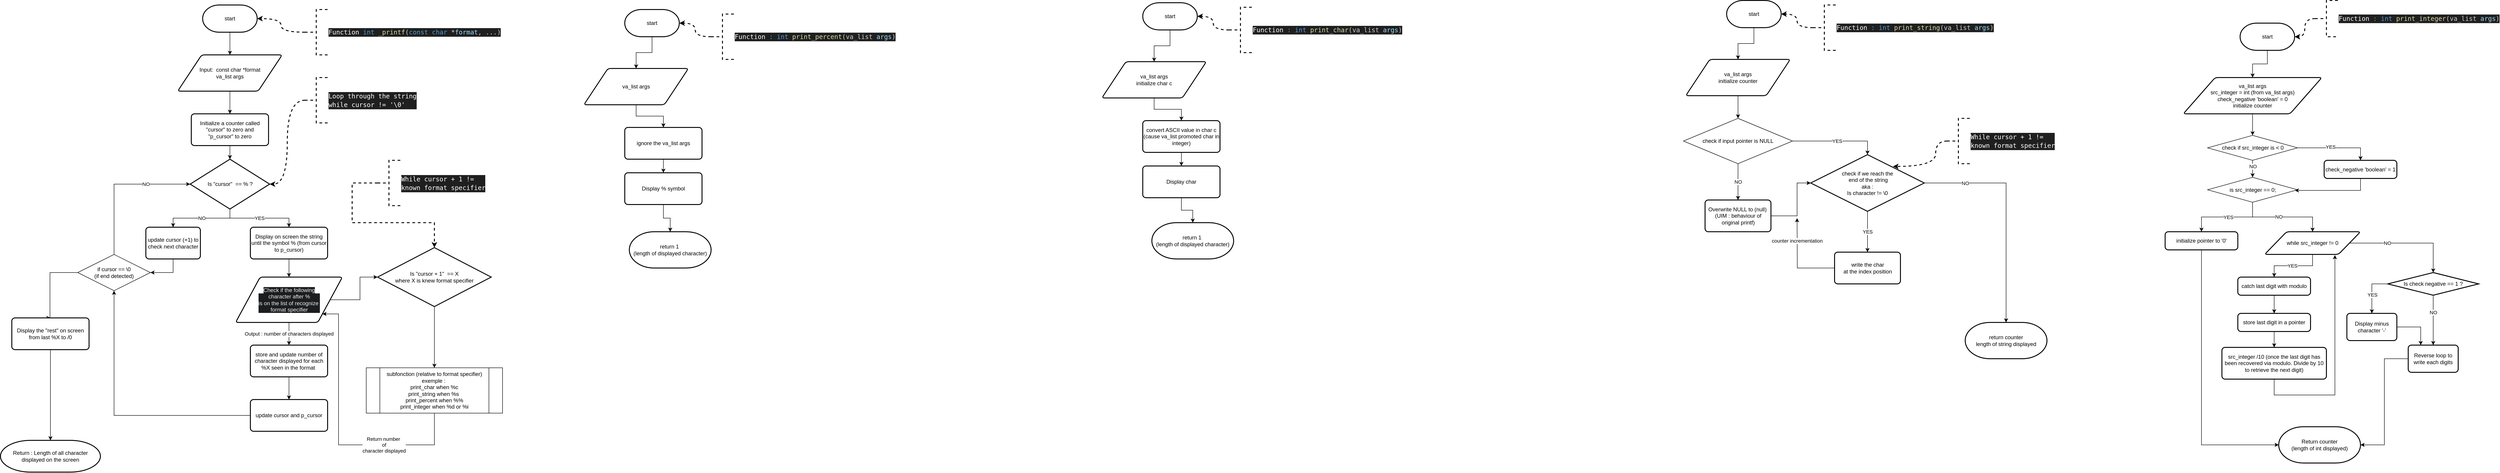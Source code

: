 <mxfile version="24.7.17">
  <diagram id="C5RBs43oDa-KdzZeNtuy" name="Page-1">
    <mxGraphModel dx="6180" dy="3311" grid="1" gridSize="10" guides="1" tooltips="1" connect="1" arrows="1" fold="1" page="1" pageScale="1" pageWidth="1169" pageHeight="1654" math="0" shadow="0">
      <root>
        <mxCell id="WIyWlLk6GJQsqaUBKTNV-0" />
        <mxCell id="WIyWlLk6GJQsqaUBKTNV-1" parent="WIyWlLk6GJQsqaUBKTNV-0" />
        <mxCell id="4beHFupDyRqYmjcQHWh4-4" style="edgeStyle=orthogonalEdgeStyle;rounded=0;orthogonalLoop=1;jettySize=auto;html=1;entryX=0.5;entryY=0;entryDx=0;entryDy=0;" parent="WIyWlLk6GJQsqaUBKTNV-1" source="4beHFupDyRqYmjcQHWh4-0" target="4beHFupDyRqYmjcQHWh4-3" edge="1">
          <mxGeometry relative="1" as="geometry" />
        </mxCell>
        <mxCell id="4beHFupDyRqYmjcQHWh4-0" value="start" style="strokeWidth=2;html=1;shape=mxgraph.flowchart.terminator;whiteSpace=wrap;" parent="WIyWlLk6GJQsqaUBKTNV-1" vertex="1">
          <mxGeometry x="-699" y="60" width="120" height="60" as="geometry" />
        </mxCell>
        <mxCell id="4beHFupDyRqYmjcQHWh4-1" value="&lt;div style=&quot;background-color: rgb(31, 31, 31); font-family: &amp;quot;Droid Sans Mono&amp;quot;, &amp;quot;monospace&amp;quot;, monospace; font-weight: normal; font-size: 14px; line-height: 19px; white-space: pre;&quot;&gt;&lt;div style=&quot;&quot;&gt;&lt;font color=&quot;#ffffff&quot;&gt;Function&lt;/font&gt;&lt;span style=&quot;color: rgb(86, 156, 214);&quot;&gt; int&lt;/span&gt;&lt;span style=&quot;color: rgb(204, 204, 204);&quot;&gt; &lt;/span&gt;&lt;span style=&quot;color: rgb(220, 220, 170);&quot;&gt;_printf&lt;/span&gt;&lt;span style=&quot;color: rgb(204, 204, 204);&quot;&gt;(&lt;/span&gt;&lt;span style=&quot;color: rgb(86, 156, 214);&quot;&gt;const&lt;/span&gt;&lt;span style=&quot;color: rgb(204, 204, 204);&quot;&gt; &lt;/span&gt;&lt;span style=&quot;color: rgb(86, 156, 214);&quot;&gt;char&lt;/span&gt;&lt;span style=&quot;color: rgb(204, 204, 204);&quot;&gt; &lt;/span&gt;&lt;span style=&quot;color: rgb(212, 212, 212);&quot;&gt;*&lt;/span&gt;&lt;span style=&quot;color: rgb(156, 220, 254);&quot;&gt;format&lt;/span&gt;&lt;span style=&quot;color: rgb(204, 204, 204);&quot;&gt;, ...)&lt;/span&gt;&lt;/div&gt;&lt;/div&gt;" style="strokeWidth=2;html=1;shape=mxgraph.flowchart.annotation_2;align=left;labelPosition=right;pointerEvents=1;perimeterSpacing=0;dashed=1;" parent="WIyWlLk6GJQsqaUBKTNV-1" vertex="1">
          <mxGeometry x="-474" y="70" width="50" height="100" as="geometry" />
        </mxCell>
        <mxCell id="4beHFupDyRqYmjcQHWh4-2" style="edgeStyle=orthogonalEdgeStyle;rounded=0;orthogonalLoop=1;jettySize=auto;html=1;entryX=1;entryY=0.5;entryDx=0;entryDy=0;entryPerimeter=0;dashed=1;strokeWidth=2;curved=1;" parent="WIyWlLk6GJQsqaUBKTNV-1" source="4beHFupDyRqYmjcQHWh4-1" target="4beHFupDyRqYmjcQHWh4-0" edge="1">
          <mxGeometry relative="1" as="geometry" />
        </mxCell>
        <mxCell id="4beHFupDyRqYmjcQHWh4-9" style="edgeStyle=orthogonalEdgeStyle;rounded=0;orthogonalLoop=1;jettySize=auto;html=1;" parent="WIyWlLk6GJQsqaUBKTNV-1" source="4beHFupDyRqYmjcQHWh4-3" target="4beHFupDyRqYmjcQHWh4-8" edge="1">
          <mxGeometry relative="1" as="geometry" />
        </mxCell>
        <mxCell id="4beHFupDyRqYmjcQHWh4-3" value="Input:&amp;nbsp; const char *format&lt;div&gt;va_list args&lt;/div&gt;" style="shape=parallelogram;html=1;strokeWidth=2;perimeter=parallelogramPerimeter;whiteSpace=wrap;rounded=1;arcSize=12;size=0.23;" parent="WIyWlLk6GJQsqaUBKTNV-1" vertex="1">
          <mxGeometry x="-754" y="170" width="230" height="80" as="geometry" />
        </mxCell>
        <mxCell id="4beHFupDyRqYmjcQHWh4-8" value="Initialize a counter called &quot;cursor&quot; to zero and&lt;br&gt;&quot;p_cursor&quot; to zero" style="rounded=1;whiteSpace=wrap;html=1;absoluteArcSize=1;arcSize=14;strokeWidth=2;" parent="WIyWlLk6GJQsqaUBKTNV-1" vertex="1">
          <mxGeometry x="-724" y="300" width="170" height="70" as="geometry" />
        </mxCell>
        <mxCell id="4beHFupDyRqYmjcQHWh4-23" value="YES" style="edgeStyle=orthogonalEdgeStyle;rounded=0;orthogonalLoop=1;jettySize=auto;html=1;entryX=0.5;entryY=0;entryDx=0;entryDy=0;" parent="WIyWlLk6GJQsqaUBKTNV-1" source="4beHFupDyRqYmjcQHWh4-10" target="4beHFupDyRqYmjcQHWh4-22" edge="1">
          <mxGeometry relative="1" as="geometry" />
        </mxCell>
        <mxCell id="4beHFupDyRqYmjcQHWh4-46" value="NO" style="edgeStyle=orthogonalEdgeStyle;rounded=0;orthogonalLoop=1;jettySize=auto;html=1;entryX=0.5;entryY=0;entryDx=0;entryDy=0;" parent="WIyWlLk6GJQsqaUBKTNV-1" source="4beHFupDyRqYmjcQHWh4-10" target="4beHFupDyRqYmjcQHWh4-45" edge="1">
          <mxGeometry relative="1" as="geometry" />
        </mxCell>
        <mxCell id="4beHFupDyRqYmjcQHWh4-10" value="Is &quot;cursor&quot;&amp;nbsp; == % ?" style="strokeWidth=2;html=1;shape=mxgraph.flowchart.decision;whiteSpace=wrap;" parent="WIyWlLk6GJQsqaUBKTNV-1" vertex="1">
          <mxGeometry x="-726.5" y="400" width="175" height="110" as="geometry" />
        </mxCell>
        <mxCell id="4beHFupDyRqYmjcQHWh4-11" style="edgeStyle=orthogonalEdgeStyle;rounded=0;orthogonalLoop=1;jettySize=auto;html=1;entryX=0.5;entryY=0;entryDx=0;entryDy=0;entryPerimeter=0;" parent="WIyWlLk6GJQsqaUBKTNV-1" source="4beHFupDyRqYmjcQHWh4-8" target="4beHFupDyRqYmjcQHWh4-10" edge="1">
          <mxGeometry relative="1" as="geometry" />
        </mxCell>
        <mxCell id="4beHFupDyRqYmjcQHWh4-20" style="edgeStyle=orthogonalEdgeStyle;rounded=0;orthogonalLoop=1;jettySize=auto;html=1;entryX=1;entryY=0.5;entryDx=0;entryDy=0;curved=1;dashed=1;strokeWidth=2;entryPerimeter=0;" parent="WIyWlLk6GJQsqaUBKTNV-1" source="4beHFupDyRqYmjcQHWh4-19" target="4beHFupDyRqYmjcQHWh4-10" edge="1">
          <mxGeometry relative="1" as="geometry" />
        </mxCell>
        <mxCell id="4beHFupDyRqYmjcQHWh4-19" value="&lt;div style=&quot;background-color: rgb(31, 31, 31); font-family: &amp;quot;Droid Sans Mono&amp;quot;, &amp;quot;monospace&amp;quot;, monospace; font-weight: normal; font-size: 14px; line-height: 19px; white-space: pre;&quot;&gt;&lt;div style=&quot;&quot;&gt;&lt;font color=&quot;#ffffff&quot;&gt;Loop through the string&lt;/font&gt;&lt;/div&gt;&lt;div style=&quot;&quot;&gt;&lt;font color=&quot;#ffffff&quot;&gt;while cursor != &#39;\0&#39;&lt;/font&gt;&lt;/div&gt;&lt;/div&gt;" style="strokeWidth=2;html=1;shape=mxgraph.flowchart.annotation_2;align=left;labelPosition=right;pointerEvents=1;perimeterSpacing=0;dashed=1;" parent="WIyWlLk6GJQsqaUBKTNV-1" vertex="1">
          <mxGeometry x="-474" y="220" width="50" height="100" as="geometry" />
        </mxCell>
        <mxCell id="4beHFupDyRqYmjcQHWh4-39" style="edgeStyle=orthogonalEdgeStyle;rounded=0;orthogonalLoop=1;jettySize=auto;html=1;entryX=0.5;entryY=0;entryDx=0;entryDy=0;" parent="WIyWlLk6GJQsqaUBKTNV-1" source="4beHFupDyRqYmjcQHWh4-22" target="4beHFupDyRqYmjcQHWh4-41" edge="1">
          <mxGeometry relative="1" as="geometry">
            <mxPoint x="-639.0" y="670" as="targetPoint" />
          </mxGeometry>
        </mxCell>
        <mxCell id="4beHFupDyRqYmjcQHWh4-22" value="Display on screen the string until the symbol % (from cursor to p_cursor)" style="rounded=1;whiteSpace=wrap;html=1;absoluteArcSize=1;arcSize=14;strokeWidth=2;" parent="WIyWlLk6GJQsqaUBKTNV-1" vertex="1">
          <mxGeometry x="-594" y="550" width="170" height="70" as="geometry" />
        </mxCell>
        <mxCell id="4beHFupDyRqYmjcQHWh4-43" style="edgeStyle=orthogonalEdgeStyle;rounded=0;orthogonalLoop=1;jettySize=auto;html=1;entryX=0.5;entryY=0;entryDx=0;entryDy=0;" parent="WIyWlLk6GJQsqaUBKTNV-1" source="4beHFupDyRqYmjcQHWh4-27" target="4beHFupDyRqYmjcQHWh4-29" edge="1">
          <mxGeometry relative="1" as="geometry" />
        </mxCell>
        <mxCell id="4beHFupDyRqYmjcQHWh4-27" value="store and update number of character displayed for each %X seen in the format&amp;nbsp;" style="rounded=1;whiteSpace=wrap;html=1;absoluteArcSize=1;arcSize=14;strokeWidth=2;" parent="WIyWlLk6GJQsqaUBKTNV-1" vertex="1">
          <mxGeometry x="-594" y="810" width="170" height="70" as="geometry" />
        </mxCell>
        <mxCell id="4beHFupDyRqYmjcQHWh4-48" style="edgeStyle=orthogonalEdgeStyle;rounded=0;orthogonalLoop=1;jettySize=auto;html=1;entryX=0.5;entryY=1;entryDx=0;entryDy=0;" parent="WIyWlLk6GJQsqaUBKTNV-1" source="4beHFupDyRqYmjcQHWh4-29" target="TYue2YpBWtfGksuMz8jK-10" edge="1">
          <mxGeometry relative="1" as="geometry">
            <mxPoint x="-854" y="650" as="targetPoint" />
          </mxGeometry>
        </mxCell>
        <mxCell id="4beHFupDyRqYmjcQHWh4-29" value="update cursor and p_cursor" style="rounded=1;whiteSpace=wrap;html=1;absoluteArcSize=1;arcSize=14;strokeWidth=2;" parent="WIyWlLk6GJQsqaUBKTNV-1" vertex="1">
          <mxGeometry x="-594" y="930" width="170" height="70" as="geometry" />
        </mxCell>
        <mxCell id="4beHFupDyRqYmjcQHWh4-42" value="Output : number of characters displayed" style="edgeStyle=orthogonalEdgeStyle;rounded=0;orthogonalLoop=1;jettySize=auto;html=1;entryX=0.5;entryY=0;entryDx=0;entryDy=0;" parent="WIyWlLk6GJQsqaUBKTNV-1" source="4beHFupDyRqYmjcQHWh4-41" target="4beHFupDyRqYmjcQHWh4-27" edge="1">
          <mxGeometry relative="1" as="geometry" />
        </mxCell>
        <mxCell id="4beHFupDyRqYmjcQHWh4-49" style="edgeStyle=orthogonalEdgeStyle;rounded=0;orthogonalLoop=1;jettySize=auto;html=1;entryX=0;entryY=0.5;entryDx=0;entryDy=0;entryPerimeter=0;" parent="WIyWlLk6GJQsqaUBKTNV-1" source="4beHFupDyRqYmjcQHWh4-41" target="TYue2YpBWtfGksuMz8jK-1" edge="1">
          <mxGeometry relative="1" as="geometry">
            <mxPoint x="-204" y="750" as="targetPoint" />
          </mxGeometry>
        </mxCell>
        <mxCell id="4beHFupDyRqYmjcQHWh4-41" value="&lt;span style=&quot;forced-color-adjust: none; border-color: rgb(0, 0, 0); color: rgb(240, 240, 240); font-family: Helvetica; font-size: 12px; font-style: normal; font-variant-ligatures: normal; font-variant-caps: normal; font-weight: 400; letter-spacing: normal; orphans: 2; text-align: center; text-indent: 0px; text-transform: none; widows: 2; word-spacing: 0px; -webkit-text-stroke-width: 0px; white-space: normal; text-decoration-thickness: initial; text-decoration-style: initial; text-decoration-color: initial; background-color: rgb(27, 29, 30); float: none; display: inline !important;&quot;&gt;Check if the following&lt;/span&gt;&lt;div style=&quot;forced-color-adjust: none; border-color: rgb(0, 0, 0); color: rgb(240, 240, 240); font-family: Helvetica; font-size: 12px; font-style: normal; font-variant-ligatures: normal; font-variant-caps: normal; font-weight: 400; letter-spacing: normal; orphans: 2; text-align: center; text-indent: 0px; text-transform: none; widows: 2; word-spacing: 0px; -webkit-text-stroke-width: 0px; white-space: normal; text-decoration-thickness: initial; text-decoration-style: initial; text-decoration-color: initial; background-color: rgb(27, 29, 30);&quot;&gt;&amp;nbsp;character after %&amp;nbsp;&lt;/div&gt;&lt;div style=&quot;forced-color-adjust: none; border-color: rgb(0, 0, 0); color: rgb(240, 240, 240); font-family: Helvetica; font-size: 12px; font-style: normal; font-variant-ligatures: normal; font-variant-caps: normal; font-weight: 400; letter-spacing: normal; orphans: 2; text-align: center; text-indent: 0px; text-transform: none; widows: 2; word-spacing: 0px; -webkit-text-stroke-width: 0px; white-space: normal; text-decoration-thickness: initial; text-decoration-style: initial; text-decoration-color: initial; background-color: rgb(27, 29, 30);&quot;&gt;is on the list of recognize&amp;nbsp;&lt;/div&gt;&lt;div style=&quot;forced-color-adjust: none; border-color: rgb(0, 0, 0); color: rgb(240, 240, 240); font-family: Helvetica; font-size: 12px; font-style: normal; font-variant-ligatures: normal; font-variant-caps: normal; font-weight: 400; letter-spacing: normal; orphans: 2; text-align: center; text-indent: 0px; text-transform: none; widows: 2; word-spacing: 0px; -webkit-text-stroke-width: 0px; white-space: normal; text-decoration-thickness: initial; text-decoration-style: initial; text-decoration-color: initial; background-color: rgb(27, 29, 30);&quot;&gt;format specifier&lt;/div&gt;" style="shape=parallelogram;html=1;strokeWidth=2;perimeter=parallelogramPerimeter;whiteSpace=wrap;rounded=1;arcSize=12;size=0.23;" parent="WIyWlLk6GJQsqaUBKTNV-1" vertex="1">
          <mxGeometry x="-626.5" y="660" width="235" height="100" as="geometry" />
        </mxCell>
        <mxCell id="TYue2YpBWtfGksuMz8jK-11" style="edgeStyle=orthogonalEdgeStyle;rounded=0;orthogonalLoop=1;jettySize=auto;html=1;exitX=0.5;exitY=1;exitDx=0;exitDy=0;entryX=1;entryY=0.5;entryDx=0;entryDy=0;" parent="WIyWlLk6GJQsqaUBKTNV-1" source="4beHFupDyRqYmjcQHWh4-45" target="TYue2YpBWtfGksuMz8jK-10" edge="1">
          <mxGeometry relative="1" as="geometry" />
        </mxCell>
        <mxCell id="4beHFupDyRqYmjcQHWh4-45" value="update cursor (+1) to check next character" style="rounded=1;whiteSpace=wrap;html=1;absoluteArcSize=1;arcSize=14;strokeWidth=2;" parent="WIyWlLk6GJQsqaUBKTNV-1" vertex="1">
          <mxGeometry x="-824" y="550" width="120" height="70" as="geometry" />
        </mxCell>
        <mxCell id="TYue2YpBWtfGksuMz8jK-8" value="Return number&amp;nbsp;&lt;div&gt;of&lt;/div&gt;&lt;div&gt;character displayed&lt;/div&gt;" style="edgeStyle=orthogonalEdgeStyle;rounded=0;orthogonalLoop=1;jettySize=auto;html=1;entryX=1;entryY=1;entryDx=0;entryDy=0;exitX=0.5;exitY=1;exitDx=0;exitDy=0;" parent="WIyWlLk6GJQsqaUBKTNV-1" source="TYue2YpBWtfGksuMz8jK-5" target="4beHFupDyRqYmjcQHWh4-41" edge="1">
          <mxGeometry x="-0.402" relative="1" as="geometry">
            <mxPoint x="-144" y="880" as="targetPoint" />
            <Array as="points">
              <mxPoint x="-189" y="1030" />
              <mxPoint x="-400" y="1030" />
              <mxPoint x="-400" y="741" />
            </Array>
            <mxPoint as="offset" />
          </mxGeometry>
        </mxCell>
        <mxCell id="0eniblEVphGsaCDRNWP4-44" style="edgeStyle=orthogonalEdgeStyle;rounded=0;orthogonalLoop=1;jettySize=auto;html=1;entryX=0.5;entryY=0;entryDx=0;entryDy=0;" parent="WIyWlLk6GJQsqaUBKTNV-1" source="TYue2YpBWtfGksuMz8jK-1" target="TYue2YpBWtfGksuMz8jK-5" edge="1">
          <mxGeometry relative="1" as="geometry" />
        </mxCell>
        <mxCell id="TYue2YpBWtfGksuMz8jK-1" value="Is &quot;cursor + 1&quot;&amp;nbsp; == X&lt;div&gt;where X is knew format specifier&lt;/div&gt;" style="strokeWidth=2;html=1;shape=mxgraph.flowchart.decision;whiteSpace=wrap;" parent="WIyWlLk6GJQsqaUBKTNV-1" vertex="1">
          <mxGeometry x="-314" y="595" width="250" height="130" as="geometry" />
        </mxCell>
        <mxCell id="TYue2YpBWtfGksuMz8jK-2" value="&lt;div style=&quot;background-color: rgb(31, 31, 31); font-family: &amp;quot;Droid Sans Mono&amp;quot;, &amp;quot;monospace&amp;quot;, monospace; font-weight: normal; font-size: 14px; line-height: 19px; white-space: pre;&quot;&gt;&lt;div style=&quot;&quot;&gt;&lt;font color=&quot;#ffffff&quot;&gt;While cursor + 1 !=&lt;/font&gt;&lt;/div&gt;&lt;div style=&quot;&quot;&gt;&lt;font color=&quot;#ffffff&quot;&gt;known format specifier&lt;/font&gt;&lt;/div&gt;&lt;/div&gt;" style="strokeWidth=2;html=1;shape=mxgraph.flowchart.annotation_2;align=left;labelPosition=right;pointerEvents=1;perimeterSpacing=0;dashed=1;" parent="WIyWlLk6GJQsqaUBKTNV-1" vertex="1">
          <mxGeometry x="-314" y="402.5" width="50" height="100" as="geometry" />
        </mxCell>
        <mxCell id="TYue2YpBWtfGksuMz8jK-4" style="edgeStyle=orthogonalEdgeStyle;rounded=0;orthogonalLoop=1;jettySize=auto;html=1;entryX=0.5;entryY=0;entryDx=0;entryDy=0;entryPerimeter=0;dashed=1;strokeWidth=2;" parent="WIyWlLk6GJQsqaUBKTNV-1" source="TYue2YpBWtfGksuMz8jK-2" target="TYue2YpBWtfGksuMz8jK-1" edge="1">
          <mxGeometry relative="1" as="geometry">
            <Array as="points">
              <mxPoint x="-370" y="453" />
              <mxPoint x="-370" y="540" />
              <mxPoint x="-189" y="540" />
            </Array>
          </mxGeometry>
        </mxCell>
        <mxCell id="TYue2YpBWtfGksuMz8jK-5" value="subfonction (relative to format specifier) exemple :&amp;nbsp;&lt;br&gt;print_char when %c&lt;div&gt;print_string when %s&amp;nbsp;&lt;/div&gt;&lt;div&gt;print_percent when %%&lt;/div&gt;&lt;div&gt;print_integer when %d or %i&lt;/div&gt;" style="shape=process;whiteSpace=wrap;html=1;backgroundOutline=1;" parent="WIyWlLk6GJQsqaUBKTNV-1" vertex="1">
          <mxGeometry x="-339" y="860" width="300" height="100" as="geometry" />
        </mxCell>
        <mxCell id="0eniblEVphGsaCDRNWP4-43" style="edgeStyle=orthogonalEdgeStyle;rounded=0;orthogonalLoop=1;jettySize=auto;html=1;entryX=0.5;entryY=0;entryDx=0;entryDy=0;" parent="WIyWlLk6GJQsqaUBKTNV-1" source="TYue2YpBWtfGksuMz8jK-10" target="TYue2YpBWtfGksuMz8jK-14" edge="1">
          <mxGeometry relative="1" as="geometry">
            <mxPoint x="-1050" y="710" as="targetPoint" />
            <Array as="points">
              <mxPoint x="-1035" y="650" />
            </Array>
          </mxGeometry>
        </mxCell>
        <mxCell id="TYue2YpBWtfGksuMz8jK-10" value="if cursor == \0&lt;div&gt;(if end detected)&lt;/div&gt;" style="rhombus;whiteSpace=wrap;html=1;" parent="WIyWlLk6GJQsqaUBKTNV-1" vertex="1">
          <mxGeometry x="-974" y="610" width="160" height="80" as="geometry" />
        </mxCell>
        <mxCell id="TYue2YpBWtfGksuMz8jK-12" value="NO" style="edgeStyle=orthogonalEdgeStyle;rounded=0;orthogonalLoop=1;jettySize=auto;html=1;entryX=0;entryY=0.5;entryDx=0;entryDy=0;entryPerimeter=0;" parent="WIyWlLk6GJQsqaUBKTNV-1" source="TYue2YpBWtfGksuMz8jK-10" target="4beHFupDyRqYmjcQHWh4-10" edge="1">
          <mxGeometry x="0.395" relative="1" as="geometry">
            <Array as="points">
              <mxPoint x="-894" y="455" />
            </Array>
            <mxPoint as="offset" />
          </mxGeometry>
        </mxCell>
        <mxCell id="TYue2YpBWtfGksuMz8jK-15" style="edgeStyle=orthogonalEdgeStyle;rounded=0;orthogonalLoop=1;jettySize=auto;html=1;entryX=0.5;entryY=0;entryDx=0;entryDy=0;entryPerimeter=0;" parent="WIyWlLk6GJQsqaUBKTNV-1" source="TYue2YpBWtfGksuMz8jK-14" target="TYue2YpBWtfGksuMz8jK-16" edge="1">
          <mxGeometry relative="1" as="geometry">
            <mxPoint x="-1059" y="960" as="targetPoint" />
          </mxGeometry>
        </mxCell>
        <mxCell id="TYue2YpBWtfGksuMz8jK-14" value="Display the &quot;rest&quot; on screen from last %X to /0" style="rounded=1;whiteSpace=wrap;html=1;absoluteArcSize=1;arcSize=14;strokeWidth=2;" parent="WIyWlLk6GJQsqaUBKTNV-1" vertex="1">
          <mxGeometry x="-1119" y="750" width="170" height="70" as="geometry" />
        </mxCell>
        <mxCell id="TYue2YpBWtfGksuMz8jK-16" value="Return : Length of all character displayed on the screen" style="strokeWidth=2;html=1;shape=mxgraph.flowchart.terminator;whiteSpace=wrap;" parent="WIyWlLk6GJQsqaUBKTNV-1" vertex="1">
          <mxGeometry x="-1144" y="1020" width="220" height="70" as="geometry" />
        </mxCell>
        <mxCell id="TYue2YpBWtfGksuMz8jK-21" style="edgeStyle=orthogonalEdgeStyle;rounded=0;orthogonalLoop=1;jettySize=auto;html=1;entryX=0.5;entryY=0;entryDx=0;entryDy=0;" parent="WIyWlLk6GJQsqaUBKTNV-1" source="TYue2YpBWtfGksuMz8jK-22" target="TYue2YpBWtfGksuMz8jK-25" edge="1">
          <mxGeometry relative="1" as="geometry">
            <mxPoint x="255" y="190" as="targetPoint" />
          </mxGeometry>
        </mxCell>
        <mxCell id="TYue2YpBWtfGksuMz8jK-22" value="start" style="strokeWidth=2;html=1;shape=mxgraph.flowchart.terminator;whiteSpace=wrap;" parent="WIyWlLk6GJQsqaUBKTNV-1" vertex="1">
          <mxGeometry x="230" y="70" width="120" height="60" as="geometry" />
        </mxCell>
        <mxCell id="TYue2YpBWtfGksuMz8jK-23" value="&lt;div style=&quot;background-color: rgb(31, 31, 31); font-family: &amp;quot;Droid Sans Mono&amp;quot;, &amp;quot;monospace&amp;quot;, monospace; font-weight: normal; font-size: 14px; line-height: 19px; white-space: pre;&quot;&gt;&lt;div style=&quot;&quot;&gt;&lt;div style=&quot;line-height: 19px;&quot;&gt;&lt;font color=&quot;#ffffff&quot;&gt;Function&lt;/font&gt;&lt;span style=&quot;color: rgb(86, 156, 214);&quot;&gt; : int&lt;/span&gt;&lt;font color=&quot;#cccccc&quot;&gt; &lt;/font&gt;&lt;span style=&quot;color: rgb(220, 220, 170);&quot;&gt;print_percent&lt;/span&gt;&lt;font color=&quot;#cccccc&quot;&gt;(va_list &lt;/font&gt;&lt;span style=&quot;color: rgb(156, 220, 254);&quot;&gt;args&lt;/span&gt;&lt;font color=&quot;#cccccc&quot;&gt;)&lt;/font&gt;&lt;/div&gt;&lt;/div&gt;&lt;/div&gt;" style="strokeWidth=2;html=1;shape=mxgraph.flowchart.annotation_2;align=left;labelPosition=right;pointerEvents=1;perimeterSpacing=0;dashed=1;" parent="WIyWlLk6GJQsqaUBKTNV-1" vertex="1">
          <mxGeometry x="420" y="80" width="50" height="100" as="geometry" />
        </mxCell>
        <mxCell id="TYue2YpBWtfGksuMz8jK-24" style="edgeStyle=orthogonalEdgeStyle;rounded=0;orthogonalLoop=1;jettySize=auto;html=1;entryX=1;entryY=0.5;entryDx=0;entryDy=0;entryPerimeter=0;dashed=1;strokeWidth=2;curved=1;" parent="WIyWlLk6GJQsqaUBKTNV-1" source="TYue2YpBWtfGksuMz8jK-23" target="TYue2YpBWtfGksuMz8jK-22" edge="1">
          <mxGeometry relative="1" as="geometry" />
        </mxCell>
        <mxCell id="TYue2YpBWtfGksuMz8jK-27" style="edgeStyle=orthogonalEdgeStyle;rounded=0;orthogonalLoop=1;jettySize=auto;html=1;entryX=0.5;entryY=0;entryDx=0;entryDy=0;" parent="WIyWlLk6GJQsqaUBKTNV-1" source="TYue2YpBWtfGksuMz8jK-25" target="TYue2YpBWtfGksuMz8jK-26" edge="1">
          <mxGeometry relative="1" as="geometry" />
        </mxCell>
        <mxCell id="TYue2YpBWtfGksuMz8jK-25" value="va_list args" style="shape=parallelogram;html=1;strokeWidth=2;perimeter=parallelogramPerimeter;whiteSpace=wrap;rounded=1;arcSize=12;size=0.23;" parent="WIyWlLk6GJQsqaUBKTNV-1" vertex="1">
          <mxGeometry x="140" y="200" width="230" height="80" as="geometry" />
        </mxCell>
        <mxCell id="TYue2YpBWtfGksuMz8jK-29" style="edgeStyle=orthogonalEdgeStyle;rounded=0;orthogonalLoop=1;jettySize=auto;html=1;entryX=0.5;entryY=0;entryDx=0;entryDy=0;" parent="WIyWlLk6GJQsqaUBKTNV-1" source="TYue2YpBWtfGksuMz8jK-26" target="TYue2YpBWtfGksuMz8jK-28" edge="1">
          <mxGeometry relative="1" as="geometry" />
        </mxCell>
        <mxCell id="TYue2YpBWtfGksuMz8jK-26" value="ignore the va_list args" style="rounded=1;whiteSpace=wrap;html=1;absoluteArcSize=1;arcSize=14;strokeWidth=2;" parent="WIyWlLk6GJQsqaUBKTNV-1" vertex="1">
          <mxGeometry x="230" y="330" width="170" height="70" as="geometry" />
        </mxCell>
        <mxCell id="TYue2YpBWtfGksuMz8jK-28" value="Display % symbol" style="rounded=1;whiteSpace=wrap;html=1;absoluteArcSize=1;arcSize=14;strokeWidth=2;" parent="WIyWlLk6GJQsqaUBKTNV-1" vertex="1">
          <mxGeometry x="230" y="430" width="170" height="70" as="geometry" />
        </mxCell>
        <mxCell id="TYue2YpBWtfGksuMz8jK-30" style="edgeStyle=orthogonalEdgeStyle;rounded=0;orthogonalLoop=1;jettySize=auto;html=1;entryX=0.5;entryY=0;entryDx=0;entryDy=0;" parent="WIyWlLk6GJQsqaUBKTNV-1" source="TYue2YpBWtfGksuMz8jK-31" target="TYue2YpBWtfGksuMz8jK-35" edge="1">
          <mxGeometry relative="1" as="geometry">
            <mxPoint x="1395" y="175" as="targetPoint" />
          </mxGeometry>
        </mxCell>
        <mxCell id="TYue2YpBWtfGksuMz8jK-31" value="start" style="strokeWidth=2;html=1;shape=mxgraph.flowchart.terminator;whiteSpace=wrap;" parent="WIyWlLk6GJQsqaUBKTNV-1" vertex="1">
          <mxGeometry x="1370" y="55" width="120" height="60" as="geometry" />
        </mxCell>
        <mxCell id="TYue2YpBWtfGksuMz8jK-32" value="&lt;div style=&quot;background-color: rgb(31, 31, 31); font-family: &amp;quot;Droid Sans Mono&amp;quot;, &amp;quot;monospace&amp;quot;, monospace; font-weight: normal; font-size: 14px; line-height: 19px; white-space: pre;&quot;&gt;&lt;div style=&quot;&quot;&gt;&lt;div style=&quot;line-height: 19px;&quot;&gt;&lt;font color=&quot;#ffffff&quot;&gt;Function&lt;/font&gt;&lt;span style=&quot;color: rgb(86, 156, 214);&quot;&gt; : &lt;/span&gt;&lt;span style=&quot;color: rgb(86, 156, 214);&quot;&gt;int&lt;/span&gt;&lt;span style=&quot;color: rgb(204, 204, 204);&quot;&gt; &lt;/span&gt;&lt;span style=&quot;color: rgb(220, 220, 170);&quot;&gt;print_char&lt;/span&gt;&lt;span style=&quot;color: rgb(204, 204, 204);&quot;&gt;(va_list &lt;/span&gt;&lt;span style=&quot;color: rgb(156, 220, 254);&quot;&gt;args&lt;/span&gt;&lt;span style=&quot;color: rgb(204, 204, 204);&quot;&gt;)&lt;/span&gt;&lt;/div&gt;&lt;/div&gt;&lt;/div&gt;" style="strokeWidth=2;html=1;shape=mxgraph.flowchart.annotation_2;align=left;labelPosition=right;pointerEvents=1;perimeterSpacing=0;dashed=1;" parent="WIyWlLk6GJQsqaUBKTNV-1" vertex="1">
          <mxGeometry x="1560" y="65" width="50" height="100" as="geometry" />
        </mxCell>
        <mxCell id="TYue2YpBWtfGksuMz8jK-33" style="edgeStyle=orthogonalEdgeStyle;rounded=0;orthogonalLoop=1;jettySize=auto;html=1;entryX=1;entryY=0.5;entryDx=0;entryDy=0;entryPerimeter=0;dashed=1;strokeWidth=2;curved=1;" parent="WIyWlLk6GJQsqaUBKTNV-1" source="TYue2YpBWtfGksuMz8jK-32" target="TYue2YpBWtfGksuMz8jK-31" edge="1">
          <mxGeometry relative="1" as="geometry" />
        </mxCell>
        <mxCell id="TYue2YpBWtfGksuMz8jK-34" style="edgeStyle=orthogonalEdgeStyle;rounded=0;orthogonalLoop=1;jettySize=auto;html=1;entryX=0.5;entryY=0;entryDx=0;entryDy=0;" parent="WIyWlLk6GJQsqaUBKTNV-1" source="TYue2YpBWtfGksuMz8jK-35" target="TYue2YpBWtfGksuMz8jK-37" edge="1">
          <mxGeometry relative="1" as="geometry" />
        </mxCell>
        <mxCell id="TYue2YpBWtfGksuMz8jK-35" value="va_list args&lt;br&gt;initialize char c" style="shape=parallelogram;html=1;strokeWidth=2;perimeter=parallelogramPerimeter;whiteSpace=wrap;rounded=1;arcSize=12;size=0.23;" parent="WIyWlLk6GJQsqaUBKTNV-1" vertex="1">
          <mxGeometry x="1280" y="185" width="230" height="80" as="geometry" />
        </mxCell>
        <mxCell id="TYue2YpBWtfGksuMz8jK-36" style="edgeStyle=orthogonalEdgeStyle;rounded=0;orthogonalLoop=1;jettySize=auto;html=1;entryX=0.5;entryY=0;entryDx=0;entryDy=0;" parent="WIyWlLk6GJQsqaUBKTNV-1" source="TYue2YpBWtfGksuMz8jK-37" target="TYue2YpBWtfGksuMz8jK-38" edge="1">
          <mxGeometry relative="1" as="geometry" />
        </mxCell>
        <mxCell id="TYue2YpBWtfGksuMz8jK-37" value="convert ASCII value in char c (cause va_list promoted char in integer)" style="rounded=1;whiteSpace=wrap;html=1;absoluteArcSize=1;arcSize=14;strokeWidth=2;" parent="WIyWlLk6GJQsqaUBKTNV-1" vertex="1">
          <mxGeometry x="1370" y="315" width="170" height="70" as="geometry" />
        </mxCell>
        <mxCell id="TYue2YpBWtfGksuMz8jK-38" value="Display char" style="rounded=1;whiteSpace=wrap;html=1;absoluteArcSize=1;arcSize=14;strokeWidth=2;" parent="WIyWlLk6GJQsqaUBKTNV-1" vertex="1">
          <mxGeometry x="1370" y="415" width="170" height="70" as="geometry" />
        </mxCell>
        <mxCell id="TYue2YpBWtfGksuMz8jK-39" value="return 1&amp;nbsp;&lt;div&gt;(length of displayed character)&lt;/div&gt;" style="strokeWidth=2;html=1;shape=mxgraph.flowchart.terminator;whiteSpace=wrap;" parent="WIyWlLk6GJQsqaUBKTNV-1" vertex="1">
          <mxGeometry x="240" y="560" width="180" height="80" as="geometry" />
        </mxCell>
        <mxCell id="TYue2YpBWtfGksuMz8jK-40" style="edgeStyle=orthogonalEdgeStyle;rounded=0;orthogonalLoop=1;jettySize=auto;html=1;entryX=0.5;entryY=0;entryDx=0;entryDy=0;entryPerimeter=0;" parent="WIyWlLk6GJQsqaUBKTNV-1" source="TYue2YpBWtfGksuMz8jK-28" target="TYue2YpBWtfGksuMz8jK-39" edge="1">
          <mxGeometry relative="1" as="geometry" />
        </mxCell>
        <mxCell id="TYue2YpBWtfGksuMz8jK-41" value="return 1&amp;nbsp;&lt;div&gt;(length of displayed character)&lt;/div&gt;" style="strokeWidth=2;html=1;shape=mxgraph.flowchart.terminator;whiteSpace=wrap;" parent="WIyWlLk6GJQsqaUBKTNV-1" vertex="1">
          <mxGeometry x="1390" y="540" width="180" height="80" as="geometry" />
        </mxCell>
        <mxCell id="TYue2YpBWtfGksuMz8jK-42" style="edgeStyle=orthogonalEdgeStyle;rounded=0;orthogonalLoop=1;jettySize=auto;html=1;entryX=0.5;entryY=0;entryDx=0;entryDy=0;entryPerimeter=0;" parent="WIyWlLk6GJQsqaUBKTNV-1" source="TYue2YpBWtfGksuMz8jK-38" target="TYue2YpBWtfGksuMz8jK-41" edge="1">
          <mxGeometry relative="1" as="geometry" />
        </mxCell>
        <mxCell id="TYue2YpBWtfGksuMz8jK-43" style="edgeStyle=orthogonalEdgeStyle;rounded=0;orthogonalLoop=1;jettySize=auto;html=1;entryX=0.5;entryY=0;entryDx=0;entryDy=0;" parent="WIyWlLk6GJQsqaUBKTNV-1" source="TYue2YpBWtfGksuMz8jK-44" target="TYue2YpBWtfGksuMz8jK-48" edge="1">
          <mxGeometry relative="1" as="geometry">
            <mxPoint x="2680" y="170" as="targetPoint" />
          </mxGeometry>
        </mxCell>
        <mxCell id="TYue2YpBWtfGksuMz8jK-44" value="start" style="strokeWidth=2;html=1;shape=mxgraph.flowchart.terminator;whiteSpace=wrap;" parent="WIyWlLk6GJQsqaUBKTNV-1" vertex="1">
          <mxGeometry x="2655" y="50" width="120" height="60" as="geometry" />
        </mxCell>
        <mxCell id="TYue2YpBWtfGksuMz8jK-45" value="&lt;div style=&quot;background-color: rgb(31, 31, 31); font-family: &amp;quot;Droid Sans Mono&amp;quot;, &amp;quot;monospace&amp;quot;, monospace; font-weight: normal; font-size: 14px; line-height: 19px; white-space: pre;&quot;&gt;&lt;div style=&quot;&quot;&gt;&lt;div style=&quot;line-height: 19px;&quot;&gt;&lt;font color=&quot;#ffffff&quot;&gt;Function&lt;/font&gt;&lt;span style=&quot;color: rgb(86, 156, 214);&quot;&gt; : &lt;/span&gt;&lt;span style=&quot;color: rgb(86, 156, 214);&quot;&gt;int&lt;/span&gt;&lt;span style=&quot;color: rgb(204, 204, 204);&quot;&gt; &lt;/span&gt;&lt;span style=&quot;color: rgb(220, 220, 170);&quot;&gt;print_string&lt;/span&gt;&lt;span style=&quot;color: rgb(204, 204, 204);&quot;&gt;(va_list &lt;/span&gt;&lt;span style=&quot;color: rgb(156, 220, 254);&quot;&gt;args&lt;/span&gt;&lt;span style=&quot;color: rgb(204, 204, 204);&quot;&gt;)&lt;/span&gt;&lt;/div&gt;&lt;/div&gt;&lt;/div&gt;" style="strokeWidth=2;html=1;shape=mxgraph.flowchart.annotation_2;align=left;labelPosition=right;pointerEvents=1;perimeterSpacing=0;dashed=1;" parent="WIyWlLk6GJQsqaUBKTNV-1" vertex="1">
          <mxGeometry x="2845" y="60" width="50" height="100" as="geometry" />
        </mxCell>
        <mxCell id="TYue2YpBWtfGksuMz8jK-46" style="edgeStyle=orthogonalEdgeStyle;rounded=0;orthogonalLoop=1;jettySize=auto;html=1;entryX=1;entryY=0.5;entryDx=0;entryDy=0;entryPerimeter=0;dashed=1;strokeWidth=2;curved=1;" parent="WIyWlLk6GJQsqaUBKTNV-1" source="TYue2YpBWtfGksuMz8jK-45" target="TYue2YpBWtfGksuMz8jK-44" edge="1">
          <mxGeometry relative="1" as="geometry" />
        </mxCell>
        <mxCell id="TYue2YpBWtfGksuMz8jK-47" style="edgeStyle=orthogonalEdgeStyle;rounded=0;orthogonalLoop=1;jettySize=auto;html=1;entryX=0.5;entryY=0;entryDx=0;entryDy=0;" parent="WIyWlLk6GJQsqaUBKTNV-1" source="TYue2YpBWtfGksuMz8jK-48" target="TYue2YpBWtfGksuMz8jK-54" edge="1">
          <mxGeometry relative="1" as="geometry">
            <mxPoint x="2740" y="310" as="targetPoint" />
          </mxGeometry>
        </mxCell>
        <mxCell id="TYue2YpBWtfGksuMz8jK-48" value="va_list args&lt;br&gt;initialize counter" style="shape=parallelogram;html=1;strokeWidth=2;perimeter=parallelogramPerimeter;whiteSpace=wrap;rounded=1;arcSize=12;size=0.23;" parent="WIyWlLk6GJQsqaUBKTNV-1" vertex="1">
          <mxGeometry x="2565" y="180" width="230" height="80" as="geometry" />
        </mxCell>
        <mxCell id="TYue2YpBWtfGksuMz8jK-55" value="YES" style="edgeStyle=orthogonalEdgeStyle;rounded=0;orthogonalLoop=1;jettySize=auto;html=1;entryX=0.5;entryY=0;entryDx=0;entryDy=0;entryPerimeter=0;" parent="WIyWlLk6GJQsqaUBKTNV-1" source="TYue2YpBWtfGksuMz8jK-54" target="TYue2YpBWtfGksuMz8jK-59" edge="1">
          <mxGeometry relative="1" as="geometry">
            <mxPoint x="2915" y="430" as="targetPoint" />
          </mxGeometry>
        </mxCell>
        <mxCell id="TYue2YpBWtfGksuMz8jK-56" value="NO" style="edgeStyle=orthogonalEdgeStyle;rounded=0;orthogonalLoop=1;jettySize=auto;html=1;" parent="WIyWlLk6GJQsqaUBKTNV-1" source="TYue2YpBWtfGksuMz8jK-54" target="TYue2YpBWtfGksuMz8jK-57" edge="1">
          <mxGeometry relative="1" as="geometry">
            <mxPoint x="2670" y="490" as="targetPoint" />
          </mxGeometry>
        </mxCell>
        <mxCell id="TYue2YpBWtfGksuMz8jK-54" value="check if input pointer is NULL" style="rhombus;whiteSpace=wrap;html=1;" parent="WIyWlLk6GJQsqaUBKTNV-1" vertex="1">
          <mxGeometry x="2560" y="310" width="240" height="100" as="geometry" />
        </mxCell>
        <mxCell id="TYue2YpBWtfGksuMz8jK-57" value="Overwrite NULL to (null)&amp;nbsp;&lt;br&gt;(UIM : behaviour of original printf)" style="rounded=1;whiteSpace=wrap;html=1;absoluteArcSize=1;arcSize=14;strokeWidth=2;" parent="WIyWlLk6GJQsqaUBKTNV-1" vertex="1">
          <mxGeometry x="2607.5" y="490" width="145" height="70" as="geometry" />
        </mxCell>
        <mxCell id="TYue2YpBWtfGksuMz8jK-64" value="YES" style="edgeStyle=orthogonalEdgeStyle;rounded=0;orthogonalLoop=1;jettySize=auto;html=1;entryX=0.5;entryY=0;entryDx=0;entryDy=0;" parent="WIyWlLk6GJQsqaUBKTNV-1" source="TYue2YpBWtfGksuMz8jK-59" target="TYue2YpBWtfGksuMz8jK-65" edge="1">
          <mxGeometry relative="1" as="geometry">
            <mxPoint x="2965" y="580" as="targetPoint" />
            <mxPoint as="offset" />
          </mxGeometry>
        </mxCell>
        <mxCell id="TYue2YpBWtfGksuMz8jK-69" value="NO" style="edgeStyle=orthogonalEdgeStyle;rounded=0;orthogonalLoop=1;jettySize=auto;html=1;entryX=0.5;entryY=0;entryDx=0;entryDy=0;entryPerimeter=0;" parent="WIyWlLk6GJQsqaUBKTNV-1" source="TYue2YpBWtfGksuMz8jK-59" target="TYue2YpBWtfGksuMz8jK-72" edge="1">
          <mxGeometry x="-0.631" relative="1" as="geometry">
            <mxPoint x="3220" y="580" as="targetPoint" />
            <mxPoint as="offset" />
          </mxGeometry>
        </mxCell>
        <mxCell id="TYue2YpBWtfGksuMz8jK-59" value="check if we reach the&lt;div&gt;&amp;nbsp;end of the string&lt;br&gt;aka : &lt;br&gt;Is character != \0&lt;/div&gt;" style="strokeWidth=2;html=1;shape=mxgraph.flowchart.decision;whiteSpace=wrap;" parent="WIyWlLk6GJQsqaUBKTNV-1" vertex="1">
          <mxGeometry x="2840" y="390" width="250" height="125" as="geometry" />
        </mxCell>
        <mxCell id="TYue2YpBWtfGksuMz8jK-60" value="&lt;div style=&quot;background-color: rgb(31, 31, 31); font-family: &amp;quot;Droid Sans Mono&amp;quot;, &amp;quot;monospace&amp;quot;, monospace; font-weight: normal; font-size: 14px; line-height: 19px; white-space: pre;&quot;&gt;&lt;div style=&quot;&quot;&gt;&lt;font color=&quot;#ffffff&quot;&gt;While cursor + 1 !=&lt;/font&gt;&lt;/div&gt;&lt;div style=&quot;&quot;&gt;&lt;font color=&quot;#ffffff&quot;&gt;known format specifier&lt;/font&gt;&lt;/div&gt;&lt;/div&gt;" style="strokeWidth=2;html=1;shape=mxgraph.flowchart.annotation_2;align=left;labelPosition=right;pointerEvents=1;perimeterSpacing=0;dashed=1;" parent="WIyWlLk6GJQsqaUBKTNV-1" vertex="1">
          <mxGeometry x="3140" y="310" width="50" height="100" as="geometry" />
        </mxCell>
        <mxCell id="TYue2YpBWtfGksuMz8jK-62" style="edgeStyle=orthogonalEdgeStyle;rounded=0;orthogonalLoop=1;jettySize=auto;html=1;entryX=0.724;entryY=0.208;entryDx=0;entryDy=0;entryPerimeter=0;elbow=vertical;curved=1;dashed=1;strokeWidth=2;" parent="WIyWlLk6GJQsqaUBKTNV-1" source="TYue2YpBWtfGksuMz8jK-60" target="TYue2YpBWtfGksuMz8jK-59" edge="1">
          <mxGeometry relative="1" as="geometry" />
        </mxCell>
        <mxCell id="TYue2YpBWtfGksuMz8jK-63" style="edgeStyle=orthogonalEdgeStyle;rounded=0;orthogonalLoop=1;jettySize=auto;html=1;entryX=0;entryY=0.5;entryDx=0;entryDy=0;entryPerimeter=0;" parent="WIyWlLk6GJQsqaUBKTNV-1" source="TYue2YpBWtfGksuMz8jK-57" target="TYue2YpBWtfGksuMz8jK-59" edge="1">
          <mxGeometry relative="1" as="geometry">
            <Array as="points">
              <mxPoint x="2810" y="525" />
              <mxPoint x="2810" y="453" />
            </Array>
          </mxGeometry>
        </mxCell>
        <mxCell id="TYue2YpBWtfGksuMz8jK-68" value="counter incrementation" style="edgeStyle=orthogonalEdgeStyle;rounded=0;orthogonalLoop=1;jettySize=auto;html=1;" parent="WIyWlLk6GJQsqaUBKTNV-1" source="TYue2YpBWtfGksuMz8jK-65" edge="1">
          <mxGeometry x="0.479" relative="1" as="geometry">
            <mxPoint x="2810" y="530" as="targetPoint" />
            <mxPoint as="offset" />
          </mxGeometry>
        </mxCell>
        <mxCell id="TYue2YpBWtfGksuMz8jK-65" value="write the char &lt;br&gt;at the index position" style="rounded=1;whiteSpace=wrap;html=1;absoluteArcSize=1;arcSize=14;strokeWidth=2;" parent="WIyWlLk6GJQsqaUBKTNV-1" vertex="1">
          <mxGeometry x="2892.5" y="605" width="145" height="70" as="geometry" />
        </mxCell>
        <mxCell id="TYue2YpBWtfGksuMz8jK-72" value="return counter&lt;div&gt;&lt;span style=&quot;background-color: initial;&quot;&gt;length of string displayed&lt;/span&gt;&lt;/div&gt;" style="strokeWidth=2;html=1;shape=mxgraph.flowchart.terminator;whiteSpace=wrap;" parent="WIyWlLk6GJQsqaUBKTNV-1" vertex="1">
          <mxGeometry x="3180" y="760" width="180" height="80" as="geometry" />
        </mxCell>
        <mxCell id="TYue2YpBWtfGksuMz8jK-73" style="edgeStyle=orthogonalEdgeStyle;rounded=0;orthogonalLoop=1;jettySize=auto;html=1;entryX=0.5;entryY=0;entryDx=0;entryDy=0;" parent="WIyWlLk6GJQsqaUBKTNV-1" source="TYue2YpBWtfGksuMz8jK-74" target="TYue2YpBWtfGksuMz8jK-78" edge="1">
          <mxGeometry relative="1" as="geometry">
            <mxPoint x="3810" y="220" as="targetPoint" />
          </mxGeometry>
        </mxCell>
        <mxCell id="TYue2YpBWtfGksuMz8jK-74" value="start" style="strokeWidth=2;html=1;shape=mxgraph.flowchart.terminator;whiteSpace=wrap;" parent="WIyWlLk6GJQsqaUBKTNV-1" vertex="1">
          <mxGeometry x="3785" y="100" width="120" height="60" as="geometry" />
        </mxCell>
        <mxCell id="TYue2YpBWtfGksuMz8jK-75" value="&lt;div style=&quot;background-color: rgb(31, 31, 31); font-family: &amp;quot;Droid Sans Mono&amp;quot;, &amp;quot;monospace&amp;quot;, monospace; font-weight: normal; font-size: 14px; line-height: 19px; white-space: pre;&quot;&gt;&lt;div style=&quot;&quot;&gt;&lt;div style=&quot;line-height: 19px;&quot;&gt;&lt;font color=&quot;#ffffff&quot;&gt;Function&lt;/font&gt;&lt;span style=&quot;color: rgb(86, 156, 214);&quot;&gt; : &lt;/span&gt;&lt;span style=&quot;color: rgb(86, 156, 214);&quot;&gt;int&lt;/span&gt;&lt;span style=&quot;color: rgb(204, 204, 204);&quot;&gt; &lt;/span&gt;&lt;span style=&quot;color: rgb(220, 220, 170);&quot;&gt;print_integer&lt;/span&gt;&lt;span style=&quot;color: rgb(204, 204, 204);&quot;&gt;(va_list &lt;/span&gt;&lt;span style=&quot;color: rgb(156, 220, 254);&quot;&gt;args&lt;/span&gt;&lt;span style=&quot;color: rgb(204, 204, 204);&quot;&gt;)&lt;/span&gt;&lt;/div&gt;&lt;/div&gt;&lt;/div&gt;" style="strokeWidth=2;html=1;shape=mxgraph.flowchart.annotation_2;align=left;labelPosition=right;pointerEvents=1;perimeterSpacing=0;dashed=1;" parent="WIyWlLk6GJQsqaUBKTNV-1" vertex="1">
          <mxGeometry x="3950" y="50" width="50" height="80" as="geometry" />
        </mxCell>
        <mxCell id="TYue2YpBWtfGksuMz8jK-76" style="edgeStyle=orthogonalEdgeStyle;rounded=0;orthogonalLoop=1;jettySize=auto;html=1;entryX=1;entryY=0.5;entryDx=0;entryDy=0;entryPerimeter=0;dashed=1;strokeWidth=2;curved=1;" parent="WIyWlLk6GJQsqaUBKTNV-1" source="TYue2YpBWtfGksuMz8jK-75" target="TYue2YpBWtfGksuMz8jK-74" edge="1">
          <mxGeometry relative="1" as="geometry" />
        </mxCell>
        <mxCell id="TYue2YpBWtfGksuMz8jK-77" style="edgeStyle=orthogonalEdgeStyle;rounded=0;orthogonalLoop=1;jettySize=auto;html=1;entryX=0.5;entryY=0;entryDx=0;entryDy=0;" parent="WIyWlLk6GJQsqaUBKTNV-1" source="TYue2YpBWtfGksuMz8jK-78" target="TYue2YpBWtfGksuMz8jK-81" edge="1">
          <mxGeometry relative="1" as="geometry">
            <mxPoint x="3870" y="360" as="targetPoint" />
          </mxGeometry>
        </mxCell>
        <mxCell id="TYue2YpBWtfGksuMz8jK-78" value="va_list args&lt;br&gt;src_integer = int (from va_list args)&lt;div&gt;check_negative &#39;boolean&#39; = 0&lt;br&gt;initialize counter&lt;/div&gt;" style="shape=parallelogram;html=1;strokeWidth=2;perimeter=parallelogramPerimeter;whiteSpace=wrap;rounded=1;arcSize=12;size=0.23;" parent="WIyWlLk6GJQsqaUBKTNV-1" vertex="1">
          <mxGeometry x="3660" y="220" width="305" height="80" as="geometry" />
        </mxCell>
        <mxCell id="0eniblEVphGsaCDRNWP4-8" style="edgeStyle=orthogonalEdgeStyle;rounded=0;orthogonalLoop=1;jettySize=auto;html=1;entryX=0.5;entryY=0;entryDx=0;entryDy=0;" parent="WIyWlLk6GJQsqaUBKTNV-1" source="TYue2YpBWtfGksuMz8jK-81" target="0eniblEVphGsaCDRNWP4-7" edge="1">
          <mxGeometry relative="1" as="geometry" />
        </mxCell>
        <mxCell id="0eniblEVphGsaCDRNWP4-10" value="YES" style="edgeLabel;html=1;align=center;verticalAlign=middle;resizable=0;points=[];" parent="0eniblEVphGsaCDRNWP4-8" vertex="1" connectable="0">
          <mxGeometry x="-0.125" y="2" relative="1" as="geometry">
            <mxPoint as="offset" />
          </mxGeometry>
        </mxCell>
        <mxCell id="TYue2YpBWtfGksuMz8jK-81" value="check if src_integer is &amp;lt; 0" style="rhombus;whiteSpace=wrap;html=1;" parent="WIyWlLk6GJQsqaUBKTNV-1" vertex="1">
          <mxGeometry x="3713.5" y="347.5" width="198" height="55" as="geometry" />
        </mxCell>
        <mxCell id="0eniblEVphGsaCDRNWP4-5" style="edgeStyle=orthogonalEdgeStyle;rounded=0;orthogonalLoop=1;jettySize=auto;html=1;entryX=0.5;entryY=0;entryDx=0;entryDy=0;" parent="WIyWlLk6GJQsqaUBKTNV-1" source="0eniblEVphGsaCDRNWP4-1" target="0eniblEVphGsaCDRNWP4-4" edge="1">
          <mxGeometry relative="1" as="geometry" />
        </mxCell>
        <mxCell id="0eniblEVphGsaCDRNWP4-13" value="YES" style="edgeLabel;html=1;align=center;verticalAlign=middle;resizable=0;points=[];" parent="0eniblEVphGsaCDRNWP4-5" vertex="1" connectable="0">
          <mxGeometry x="-0.033" relative="1" as="geometry">
            <mxPoint as="offset" />
          </mxGeometry>
        </mxCell>
        <mxCell id="0eniblEVphGsaCDRNWP4-14" style="edgeStyle=orthogonalEdgeStyle;rounded=0;orthogonalLoop=1;jettySize=auto;html=1;entryX=0.5;entryY=0;entryDx=0;entryDy=0;" parent="WIyWlLk6GJQsqaUBKTNV-1" source="0eniblEVphGsaCDRNWP4-1" target="0eniblEVphGsaCDRNWP4-12" edge="1">
          <mxGeometry relative="1" as="geometry" />
        </mxCell>
        <mxCell id="0eniblEVphGsaCDRNWP4-16" value="NO" style="edgeLabel;html=1;align=center;verticalAlign=middle;resizable=0;points=[];" parent="0eniblEVphGsaCDRNWP4-14" vertex="1" connectable="0">
          <mxGeometry x="-0.086" y="1" relative="1" as="geometry">
            <mxPoint as="offset" />
          </mxGeometry>
        </mxCell>
        <mxCell id="0eniblEVphGsaCDRNWP4-1" value="is src_integer == 0;" style="rhombus;whiteSpace=wrap;html=1;" parent="WIyWlLk6GJQsqaUBKTNV-1" vertex="1">
          <mxGeometry x="3713.5" y="440" width="198" height="55" as="geometry" />
        </mxCell>
        <mxCell id="0eniblEVphGsaCDRNWP4-2" style="edgeStyle=orthogonalEdgeStyle;rounded=0;orthogonalLoop=1;jettySize=auto;html=1;entryX=0.5;entryY=0;entryDx=0;entryDy=0;exitX=0.5;exitY=1;exitDx=0;exitDy=0;" parent="WIyWlLk6GJQsqaUBKTNV-1" source="TYue2YpBWtfGksuMz8jK-81" target="0eniblEVphGsaCDRNWP4-1" edge="1">
          <mxGeometry relative="1" as="geometry">
            <mxPoint x="3823" y="358" as="targetPoint" />
            <mxPoint x="3823" y="310" as="sourcePoint" />
          </mxGeometry>
        </mxCell>
        <mxCell id="0eniblEVphGsaCDRNWP4-11" value="NO" style="edgeLabel;html=1;align=center;verticalAlign=middle;resizable=0;points=[];" parent="0eniblEVphGsaCDRNWP4-2" vertex="1" connectable="0">
          <mxGeometry x="-0.291" relative="1" as="geometry">
            <mxPoint as="offset" />
          </mxGeometry>
        </mxCell>
        <mxCell id="0eniblEVphGsaCDRNWP4-17" style="edgeStyle=orthogonalEdgeStyle;rounded=0;orthogonalLoop=1;jettySize=auto;html=1;entryX=0;entryY=0.5;entryDx=0;entryDy=0;entryPerimeter=0;" parent="WIyWlLk6GJQsqaUBKTNV-1" source="0eniblEVphGsaCDRNWP4-4" target="0eniblEVphGsaCDRNWP4-41" edge="1">
          <mxGeometry relative="1" as="geometry">
            <mxPoint x="3700" y="730.0" as="targetPoint" />
            <Array as="points">
              <mxPoint x="3700" y="1030" />
            </Array>
          </mxGeometry>
        </mxCell>
        <mxCell id="0eniblEVphGsaCDRNWP4-4" value="initialize pointer to &#39;0&#39;" style="rounded=1;whiteSpace=wrap;html=1;absoluteArcSize=1;arcSize=14;strokeWidth=2;" parent="WIyWlLk6GJQsqaUBKTNV-1" vertex="1">
          <mxGeometry x="3620" y="560" width="160" height="40" as="geometry" />
        </mxCell>
        <mxCell id="0eniblEVphGsaCDRNWP4-7" value="check_negative &#39;boolean&#39; = 1" style="rounded=1;whiteSpace=wrap;html=1;absoluteArcSize=1;arcSize=14;strokeWidth=2;" parent="WIyWlLk6GJQsqaUBKTNV-1" vertex="1">
          <mxGeometry x="3970" y="402.5" width="160" height="40" as="geometry" />
        </mxCell>
        <mxCell id="0eniblEVphGsaCDRNWP4-9" style="edgeStyle=orthogonalEdgeStyle;rounded=0;orthogonalLoop=1;jettySize=auto;html=1;entryX=0.969;entryY=0.525;entryDx=0;entryDy=0;entryPerimeter=0;exitX=0.5;exitY=1;exitDx=0;exitDy=0;" parent="WIyWlLk6GJQsqaUBKTNV-1" source="0eniblEVphGsaCDRNWP4-7" target="0eniblEVphGsaCDRNWP4-1" edge="1">
          <mxGeometry relative="1" as="geometry" />
        </mxCell>
        <mxCell id="0eniblEVphGsaCDRNWP4-18" style="edgeStyle=orthogonalEdgeStyle;rounded=0;orthogonalLoop=1;jettySize=auto;html=1;entryX=0.5;entryY=0;entryDx=0;entryDy=0;" parent="WIyWlLk6GJQsqaUBKTNV-1" source="0eniblEVphGsaCDRNWP4-12" target="0eniblEVphGsaCDRNWP4-20" edge="1">
          <mxGeometry relative="1" as="geometry">
            <mxPoint x="3870" y="670" as="targetPoint" />
          </mxGeometry>
        </mxCell>
        <mxCell id="0eniblEVphGsaCDRNWP4-19" value="YES" style="edgeLabel;html=1;align=center;verticalAlign=middle;resizable=0;points=[];" parent="0eniblEVphGsaCDRNWP4-18" vertex="1" connectable="0">
          <mxGeometry x="0.217" y="-1" relative="1" as="geometry">
            <mxPoint x="12" y="1" as="offset" />
          </mxGeometry>
        </mxCell>
        <mxCell id="0eniblEVphGsaCDRNWP4-29" style="edgeStyle=orthogonalEdgeStyle;rounded=0;orthogonalLoop=1;jettySize=auto;html=1;entryX=0.5;entryY=0;entryDx=0;entryDy=0;entryPerimeter=0;" parent="WIyWlLk6GJQsqaUBKTNV-1" source="0eniblEVphGsaCDRNWP4-12" target="0eniblEVphGsaCDRNWP4-31" edge="1">
          <mxGeometry relative="1" as="geometry">
            <mxPoint x="4195" y="645" as="targetPoint" />
          </mxGeometry>
        </mxCell>
        <mxCell id="0eniblEVphGsaCDRNWP4-30" value="NO" style="edgeLabel;html=1;align=center;verticalAlign=middle;resizable=0;points=[];" parent="0eniblEVphGsaCDRNWP4-29" vertex="1" connectable="0">
          <mxGeometry x="-0.069" y="-3" relative="1" as="geometry">
            <mxPoint x="-33" y="-3" as="offset" />
          </mxGeometry>
        </mxCell>
        <mxCell id="0eniblEVphGsaCDRNWP4-12" value="while src_integer != 0" style="shape=parallelogram;html=1;strokeWidth=2;perimeter=parallelogramPerimeter;whiteSpace=wrap;rounded=1;arcSize=12;size=0.23;" parent="WIyWlLk6GJQsqaUBKTNV-1" vertex="1">
          <mxGeometry x="3839" y="560" width="211" height="50" as="geometry" />
        </mxCell>
        <mxCell id="0eniblEVphGsaCDRNWP4-22" style="edgeStyle=orthogonalEdgeStyle;rounded=0;orthogonalLoop=1;jettySize=auto;html=1;entryX=0.5;entryY=0;entryDx=0;entryDy=0;" parent="WIyWlLk6GJQsqaUBKTNV-1" source="0eniblEVphGsaCDRNWP4-20" target="0eniblEVphGsaCDRNWP4-23" edge="1">
          <mxGeometry relative="1" as="geometry">
            <mxPoint x="3865" y="740.0" as="targetPoint" />
          </mxGeometry>
        </mxCell>
        <mxCell id="0eniblEVphGsaCDRNWP4-20" value="catch last digit with modulo" style="rounded=1;whiteSpace=wrap;html=1;absoluteArcSize=1;arcSize=14;strokeWidth=2;" parent="WIyWlLk6GJQsqaUBKTNV-1" vertex="1">
          <mxGeometry x="3780" y="660" width="160" height="40" as="geometry" />
        </mxCell>
        <mxCell id="0eniblEVphGsaCDRNWP4-25" style="edgeStyle=orthogonalEdgeStyle;rounded=0;orthogonalLoop=1;jettySize=auto;html=1;entryX=0.5;entryY=0;entryDx=0;entryDy=0;" parent="WIyWlLk6GJQsqaUBKTNV-1" source="0eniblEVphGsaCDRNWP4-23" target="0eniblEVphGsaCDRNWP4-24" edge="1">
          <mxGeometry relative="1" as="geometry" />
        </mxCell>
        <mxCell id="0eniblEVphGsaCDRNWP4-23" value="store last digit in a pointer" style="rounded=1;whiteSpace=wrap;html=1;absoluteArcSize=1;arcSize=14;strokeWidth=2;" parent="WIyWlLk6GJQsqaUBKTNV-1" vertex="1">
          <mxGeometry x="3780" y="740" width="160" height="40" as="geometry" />
        </mxCell>
        <mxCell id="0eniblEVphGsaCDRNWP4-24" value="src_integer /10 (once the last digit has been recovered via modulo. Divide by 10 to retrieve the next digit)" style="rounded=1;whiteSpace=wrap;html=1;absoluteArcSize=1;arcSize=14;strokeWidth=2;" parent="WIyWlLk6GJQsqaUBKTNV-1" vertex="1">
          <mxGeometry x="3745" y="815" width="230" height="70" as="geometry" />
        </mxCell>
        <mxCell id="0eniblEVphGsaCDRNWP4-26" style="edgeStyle=orthogonalEdgeStyle;rounded=0;orthogonalLoop=1;jettySize=auto;html=1;entryX=0.733;entryY=1.031;entryDx=0;entryDy=0;entryPerimeter=0;" parent="WIyWlLk6GJQsqaUBKTNV-1" source="0eniblEVphGsaCDRNWP4-24" target="0eniblEVphGsaCDRNWP4-12" edge="1">
          <mxGeometry relative="1" as="geometry">
            <Array as="points">
              <mxPoint x="3860" y="920" />
              <mxPoint x="3994" y="920" />
            </Array>
          </mxGeometry>
        </mxCell>
        <mxCell id="0eniblEVphGsaCDRNWP4-34" style="edgeStyle=orthogonalEdgeStyle;rounded=0;orthogonalLoop=1;jettySize=auto;html=1;entryX=0.5;entryY=0;entryDx=0;entryDy=0;" parent="WIyWlLk6GJQsqaUBKTNV-1" source="0eniblEVphGsaCDRNWP4-31" target="0eniblEVphGsaCDRNWP4-33" edge="1">
          <mxGeometry relative="1" as="geometry">
            <Array as="points">
              <mxPoint x="4075" y="675" />
            </Array>
          </mxGeometry>
        </mxCell>
        <mxCell id="0eniblEVphGsaCDRNWP4-36" value="YES" style="edgeLabel;html=1;align=center;verticalAlign=middle;resizable=0;points=[];" parent="0eniblEVphGsaCDRNWP4-34" vertex="1" connectable="0">
          <mxGeometry x="0.169" y="1" relative="1" as="geometry">
            <mxPoint as="offset" />
          </mxGeometry>
        </mxCell>
        <mxCell id="0eniblEVphGsaCDRNWP4-38" style="edgeStyle=orthogonalEdgeStyle;rounded=0;orthogonalLoop=1;jettySize=auto;html=1;entryX=0.5;entryY=0;entryDx=0;entryDy=0;" parent="WIyWlLk6GJQsqaUBKTNV-1" source="0eniblEVphGsaCDRNWP4-31" target="0eniblEVphGsaCDRNWP4-37" edge="1">
          <mxGeometry relative="1" as="geometry" />
        </mxCell>
        <mxCell id="0eniblEVphGsaCDRNWP4-39" value="NO" style="edgeLabel;html=1;align=center;verticalAlign=middle;resizable=0;points=[];" parent="0eniblEVphGsaCDRNWP4-38" vertex="1" connectable="0">
          <mxGeometry x="-0.311" relative="1" as="geometry">
            <mxPoint as="offset" />
          </mxGeometry>
        </mxCell>
        <mxCell id="0eniblEVphGsaCDRNWP4-31" value="Is check negative == 1 ?" style="strokeWidth=2;html=1;shape=mxgraph.flowchart.decision;whiteSpace=wrap;" parent="WIyWlLk6GJQsqaUBKTNV-1" vertex="1">
          <mxGeometry x="4110" y="650" width="200" height="50" as="geometry" />
        </mxCell>
        <mxCell id="0eniblEVphGsaCDRNWP4-40" style="edgeStyle=orthogonalEdgeStyle;rounded=0;orthogonalLoop=1;jettySize=auto;html=1;entryX=0.25;entryY=0;entryDx=0;entryDy=0;" parent="WIyWlLk6GJQsqaUBKTNV-1" source="0eniblEVphGsaCDRNWP4-33" target="0eniblEVphGsaCDRNWP4-37" edge="1">
          <mxGeometry relative="1" as="geometry" />
        </mxCell>
        <mxCell id="0eniblEVphGsaCDRNWP4-33" value="Display minus character &#39;-&#39;" style="rounded=1;whiteSpace=wrap;html=1;absoluteArcSize=1;arcSize=14;strokeWidth=2;" parent="WIyWlLk6GJQsqaUBKTNV-1" vertex="1">
          <mxGeometry x="4020" y="740" width="110" height="60" as="geometry" />
        </mxCell>
        <mxCell id="0eniblEVphGsaCDRNWP4-37" value="Reverse loop to write each digits" style="rounded=1;whiteSpace=wrap;html=1;absoluteArcSize=1;arcSize=14;strokeWidth=2;" parent="WIyWlLk6GJQsqaUBKTNV-1" vertex="1">
          <mxGeometry x="4155" y="810" width="110" height="60" as="geometry" />
        </mxCell>
        <mxCell id="0eniblEVphGsaCDRNWP4-41" value="Return counter&lt;br&gt;(length of int displayed)" style="strokeWidth=2;html=1;shape=mxgraph.flowchart.terminator;whiteSpace=wrap;" parent="WIyWlLk6GJQsqaUBKTNV-1" vertex="1">
          <mxGeometry x="3870" y="990" width="180" height="80" as="geometry" />
        </mxCell>
        <mxCell id="0eniblEVphGsaCDRNWP4-42" style="edgeStyle=orthogonalEdgeStyle;rounded=0;orthogonalLoop=1;jettySize=auto;html=1;entryX=1;entryY=0.5;entryDx=0;entryDy=0;entryPerimeter=0;" parent="WIyWlLk6GJQsqaUBKTNV-1" source="0eniblEVphGsaCDRNWP4-37" target="0eniblEVphGsaCDRNWP4-41" edge="1">
          <mxGeometry relative="1" as="geometry" />
        </mxCell>
      </root>
    </mxGraphModel>
  </diagram>
</mxfile>
